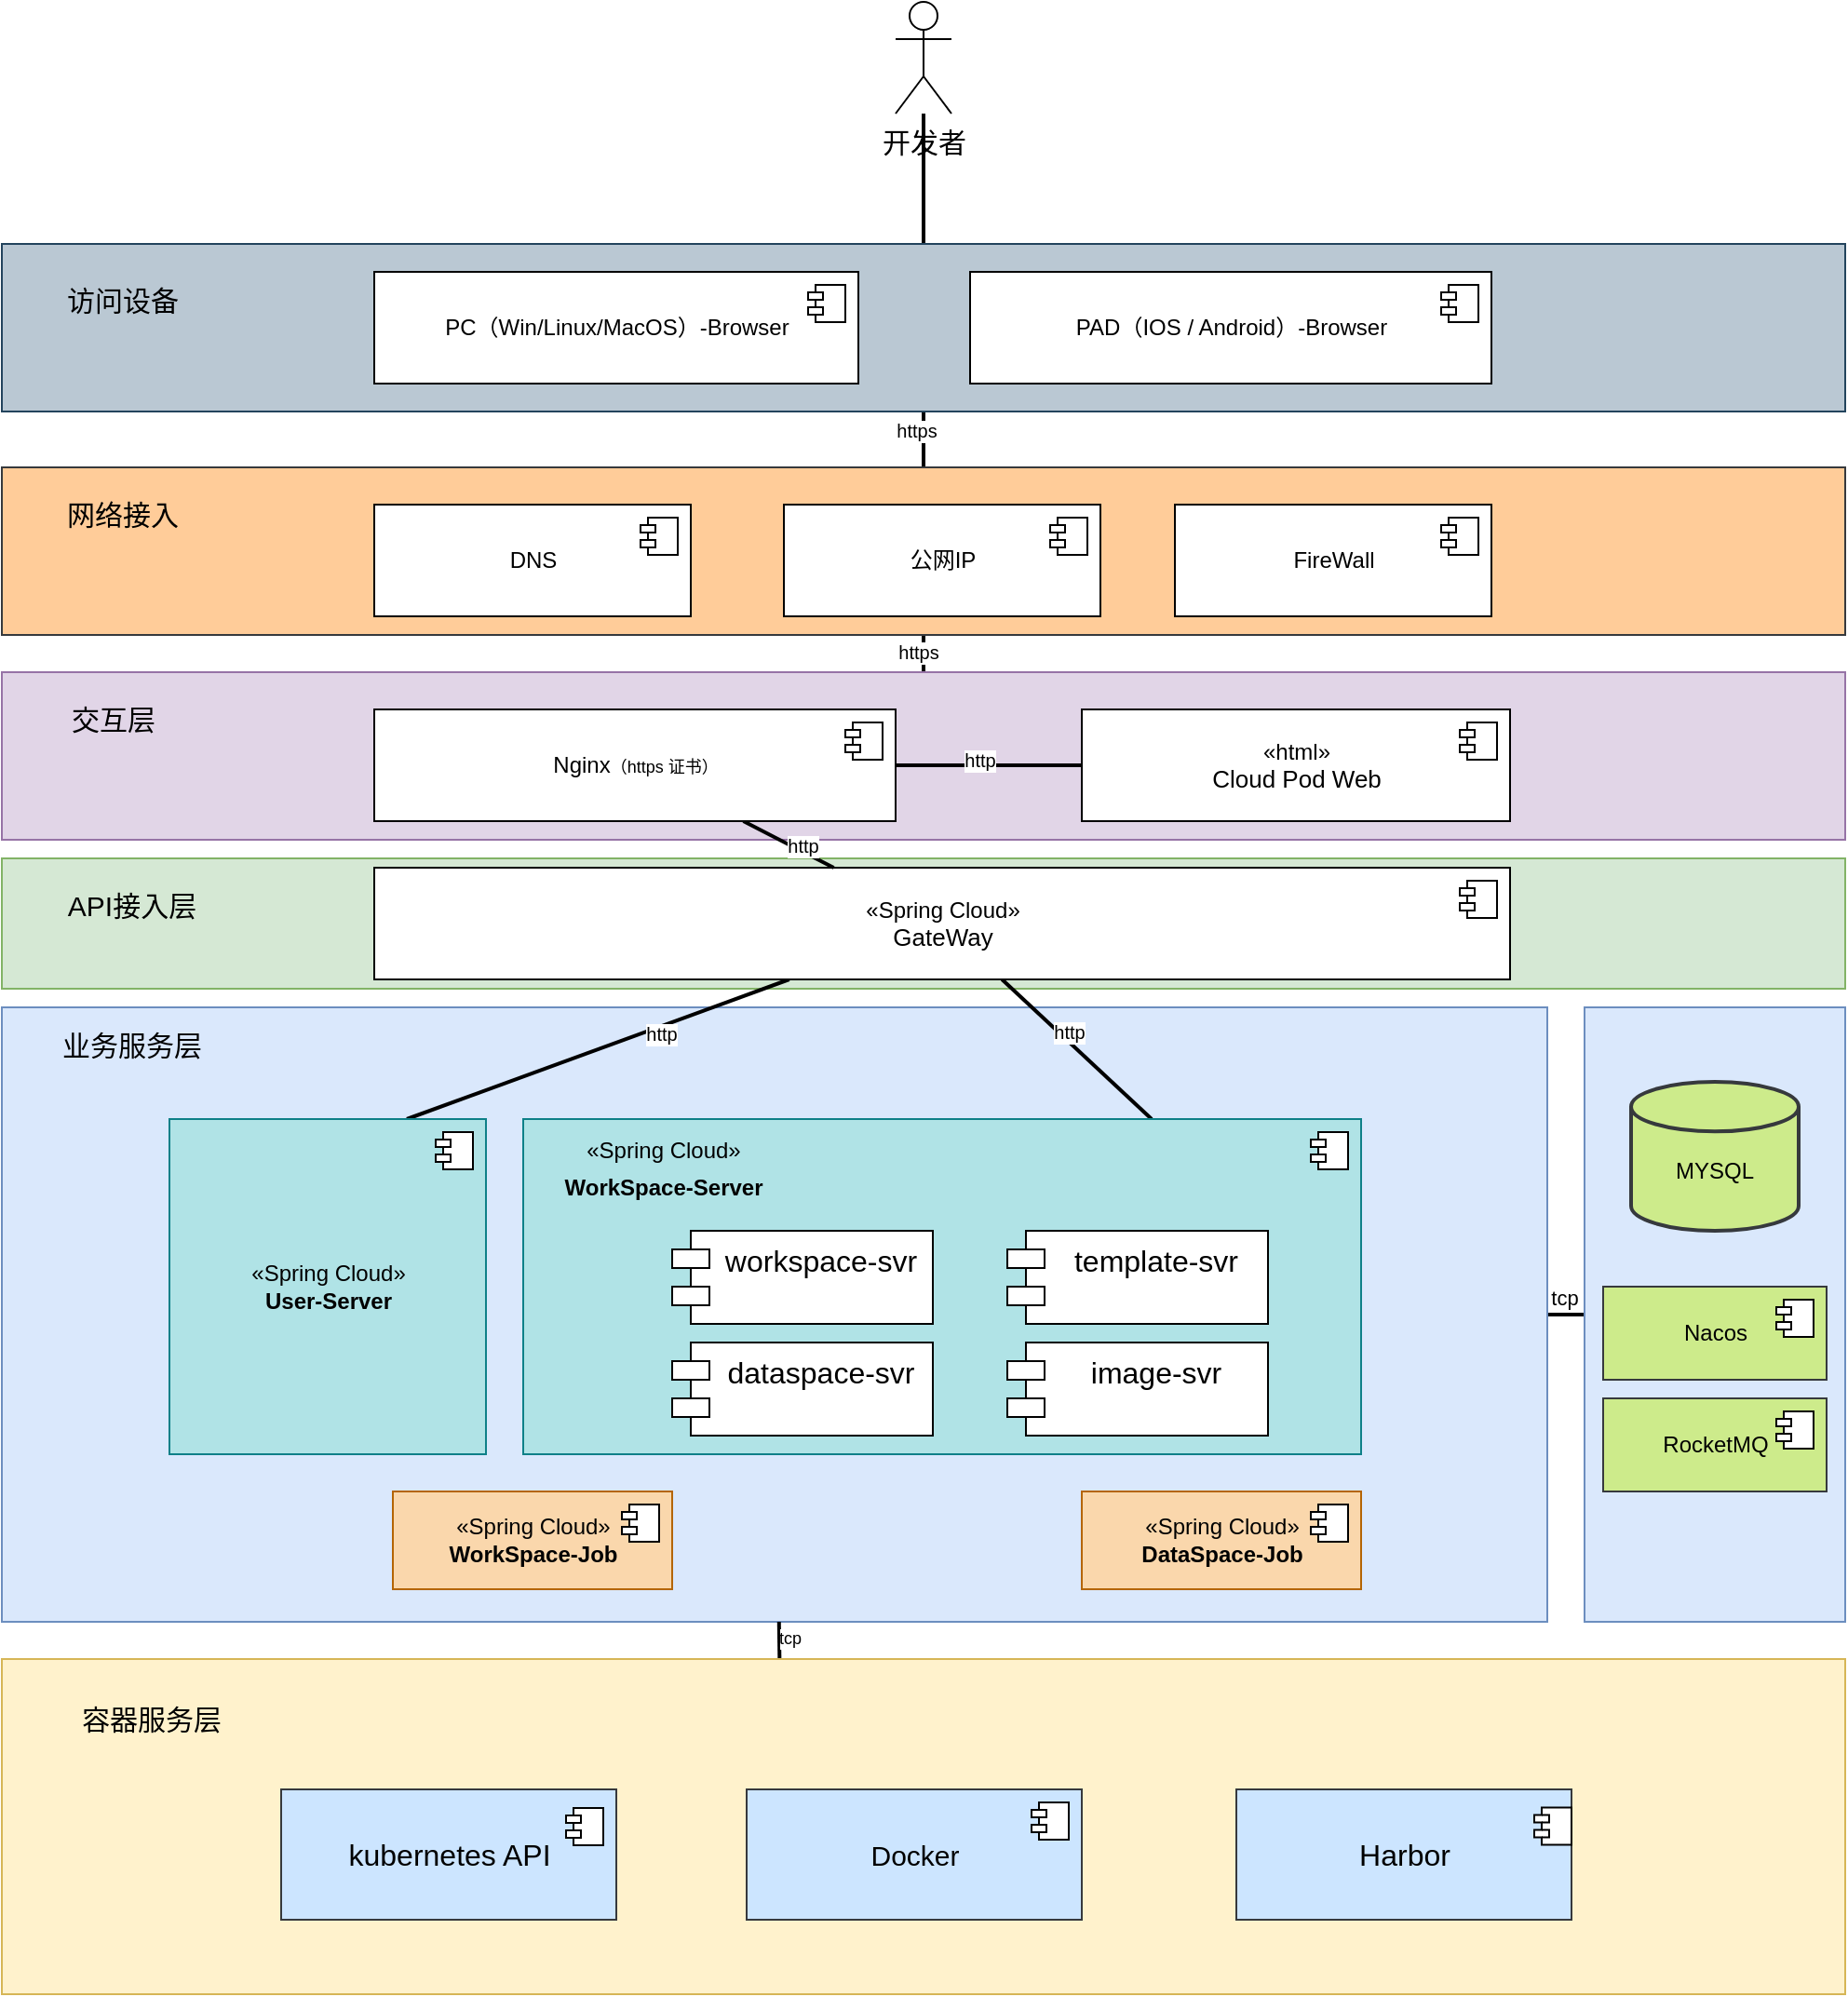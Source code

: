 <mxfile>
    <diagram id="vVA_o35hJ7-RhdYQv6_G" name="物理架构">
        <mxGraphModel dx="2088" dy="1441" grid="1" gridSize="10" guides="1" tooltips="1" connect="1" arrows="1" fold="1" page="1" pageScale="1" pageWidth="827" pageHeight="1169" math="0" shadow="0">
            <root>
                <mxCell id="0"/>
                <mxCell id="1" parent="0"/>
                <mxCell id="44" style="edgeStyle=none;html=1;strokeWidth=2;fontSize=16;endArrow=none;endFill=0;" parent="1" source="26" target="oEgxVoZ06rKnOK16Z4o3-8" edge="1">
                    <mxGeometry relative="1" as="geometry"/>
                </mxCell>
                <mxCell id="89" value="tcp" style="edgeLabel;html=1;align=center;verticalAlign=middle;resizable=0;points=[];" vertex="1" connectable="0" parent="44">
                    <mxGeometry x="0.12" y="-4" relative="1" as="geometry">
                        <mxPoint y="-5" as="offset"/>
                    </mxGeometry>
                </mxCell>
                <mxCell id="26" value="" style="rounded=0;whiteSpace=wrap;html=1;fillColor=#dae8fc;strokeColor=#6c8ebf;fontSize=15;" parent="1" vertex="1">
                    <mxGeometry x="-470" y="460" width="140" height="330" as="geometry"/>
                </mxCell>
                <mxCell id="oEgxVoZ06rKnOK16Z4o3-8" value="" style="rounded=0;whiteSpace=wrap;html=1;fillColor=#dae8fc;strokeColor=#6c8ebf;fontSize=15;" parent="1" vertex="1">
                    <mxGeometry x="-1320" y="460" width="830" height="330" as="geometry"/>
                </mxCell>
                <mxCell id="oEgxVoZ06rKnOK16Z4o3-9" value="业务服务层" style="text;html=1;strokeColor=none;fillColor=none;align=center;verticalAlign=middle;whiteSpace=wrap;rounded=0;fontSize=15;" parent="1" vertex="1">
                    <mxGeometry x="-1300" y="470" width="100" height="20" as="geometry"/>
                </mxCell>
                <mxCell id="zxybhiNNPWDu_kbE6-t5-33" style="edgeStyle=none;html=1;strokeWidth=2;fontSize=15;endArrow=none;endFill=0;endSize=6;" parent="1" source="zxybhiNNPWDu_kbE6-t5-13" target="75" edge="1">
                    <mxGeometry relative="1" as="geometry">
                        <mxPoint x="-825" y="-30" as="targetPoint"/>
                    </mxGeometry>
                </mxCell>
                <mxCell id="zxybhiNNPWDu_kbE6-t5-13" value="开发者" style="shape=umlActor;verticalLabelPosition=bottom;verticalAlign=top;html=1;fontSize=15;" parent="1" vertex="1">
                    <mxGeometry x="-840" y="-80" width="30" height="60" as="geometry"/>
                </mxCell>
                <mxCell id="85" style="edgeStyle=none;html=1;strokeWidth=2;fontSize=10;endArrow=none;endFill=0;" parent="1" source="zxybhiNNPWDu_kbE6-t5-24" target="67" edge="1">
                    <mxGeometry relative="1" as="geometry"/>
                </mxCell>
                <mxCell id="86" value="https" style="edgeLabel;html=1;align=center;verticalAlign=middle;resizable=0;points=[];fontSize=10;" parent="85" vertex="1" connectable="0">
                    <mxGeometry x="0.159" y="3" relative="1" as="geometry">
                        <mxPoint as="offset"/>
                    </mxGeometry>
                </mxCell>
                <mxCell id="zxybhiNNPWDu_kbE6-t5-24" value="" style="rounded=0;whiteSpace=wrap;html=1;fontSize=13;fillColor=#e1d5e7;strokeColor=#9673a6;" parent="1" vertex="1">
                    <mxGeometry x="-1320" y="280" width="990" height="90" as="geometry"/>
                </mxCell>
                <mxCell id="zxybhiNNPWDu_kbE6-t5-28" value="交互层" style="text;html=1;strokeColor=none;fillColor=none;align=center;verticalAlign=middle;whiteSpace=wrap;rounded=0;fontSize=15;" parent="1" vertex="1">
                    <mxGeometry x="-1290" y="290" width="60" height="30" as="geometry"/>
                </mxCell>
                <mxCell id="oEgxVoZ06rKnOK16Z4o3-18" style="edgeStyle=none;html=1;endArrow=none;endFill=0;fontSize=15;strokeWidth=2;entryX=0.422;entryY=0.041;entryDx=0;entryDy=0;entryPerimeter=0;" parent="1" source="oEgxVoZ06rKnOK16Z4o3-8" target="oEgxVoZ06rKnOK16Z4o3-11" edge="1">
                    <mxGeometry relative="1" as="geometry">
                        <mxPoint x="-905" y="810" as="sourcePoint"/>
                    </mxGeometry>
                </mxCell>
                <mxCell id="88" value="tcp" style="edgeLabel;html=1;align=center;verticalAlign=middle;resizable=0;points=[];fontSize=9;" parent="oEgxVoZ06rKnOK16Z4o3-18" vertex="1" connectable="0">
                    <mxGeometry x="-0.343" y="5" relative="1" as="geometry">
                        <mxPoint as="offset"/>
                    </mxGeometry>
                </mxCell>
                <mxCell id="2" value="" style="rounded=0;whiteSpace=wrap;html=1;fontSize=13;fillColor=#d5e8d4;strokeColor=#82b366;" parent="1" vertex="1">
                    <mxGeometry x="-1320" y="380" width="990" height="70" as="geometry"/>
                </mxCell>
                <mxCell id="5" value="API接入层" style="text;html=1;strokeColor=none;fillColor=none;align=center;verticalAlign=middle;whiteSpace=wrap;rounded=0;fontSize=15;" parent="1" vertex="1">
                    <mxGeometry x="-1290" y="390" width="80" height="30" as="geometry"/>
                </mxCell>
                <mxCell id="7" value="«html»&lt;br&gt;&lt;span style=&quot;font-size: 13px;&quot;&gt;Cloud Pod Web&lt;/span&gt;" style="html=1;dropTarget=0;" parent="1" vertex="1">
                    <mxGeometry x="-740" y="300" width="230" height="60" as="geometry"/>
                </mxCell>
                <mxCell id="8" value="" style="shape=module;jettyWidth=8;jettyHeight=4;" parent="7" vertex="1">
                    <mxGeometry x="1" width="20" height="20" relative="1" as="geometry">
                        <mxPoint x="-27" y="7" as="offset"/>
                    </mxGeometry>
                </mxCell>
                <mxCell id="54" style="edgeStyle=none;html=1;entryX=0.75;entryY=0;entryDx=0;entryDy=0;strokeWidth=2;fontSize=15;endArrow=none;endFill=0;" parent="1" source="9" target="11" edge="1">
                    <mxGeometry relative="1" as="geometry"/>
                </mxCell>
                <mxCell id="56" value="http" style="edgeLabel;html=1;align=center;verticalAlign=middle;resizable=0;points=[];fontSize=10;" parent="54" vertex="1" connectable="0">
                    <mxGeometry x="-0.311" y="3" relative="1" as="geometry">
                        <mxPoint x="1" as="offset"/>
                    </mxGeometry>
                </mxCell>
                <mxCell id="55" style="edgeStyle=none;html=1;entryX=0.75;entryY=0;entryDx=0;entryDy=0;strokeWidth=2;fontSize=15;endArrow=none;endFill=0;" parent="1" source="9" target="13" edge="1">
                    <mxGeometry relative="1" as="geometry"/>
                </mxCell>
                <mxCell id="57" value="http" style="edgeLabel;html=1;align=center;verticalAlign=middle;resizable=0;points=[];fontSize=10;" parent="55" vertex="1" connectable="0">
                    <mxGeometry x="-0.19" y="4" relative="1" as="geometry">
                        <mxPoint as="offset"/>
                    </mxGeometry>
                </mxCell>
                <mxCell id="9" value="«Spring Cloud»&lt;br&gt;&lt;span style=&quot;font-size: 13px;&quot;&gt;GateWay&lt;/span&gt;" style="html=1;dropTarget=0;" parent="1" vertex="1">
                    <mxGeometry x="-1120" y="385" width="610" height="60" as="geometry"/>
                </mxCell>
                <mxCell id="10" value="" style="shape=module;jettyWidth=8;jettyHeight=4;" parent="9" vertex="1">
                    <mxGeometry x="1" width="20" height="20" relative="1" as="geometry">
                        <mxPoint x="-27" y="7" as="offset"/>
                    </mxGeometry>
                </mxCell>
                <mxCell id="11" value="«Spring Cloud»&lt;br&gt;&lt;b&gt;User-Server&lt;/b&gt;" style="html=1;dropTarget=0;fillColor=#b0e3e6;strokeColor=#0e8088;" parent="1" vertex="1">
                    <mxGeometry x="-1230" y="520" width="170" height="180" as="geometry"/>
                </mxCell>
                <mxCell id="12" value="" style="shape=module;jettyWidth=8;jettyHeight=4;" parent="11" vertex="1">
                    <mxGeometry x="1" width="20" height="20" relative="1" as="geometry">
                        <mxPoint x="-27" y="7" as="offset"/>
                    </mxGeometry>
                </mxCell>
                <mxCell id="17" value="&lt;br&gt;MYSQL" style="strokeWidth=2;html=1;shape=mxgraph.flowchart.database;whiteSpace=wrap;fillColor=#cdeb8b;strokeColor=#36393d;" parent="1" vertex="1">
                    <mxGeometry x="-445" y="500" width="90" height="80" as="geometry"/>
                </mxCell>
                <mxCell id="18" value="«Spring Cloud»&lt;br&gt;&lt;b&gt;WorkSpace-Job&lt;/b&gt;" style="html=1;dropTarget=0;fillColor=#fad7ac;strokeColor=#b46504;" parent="1" vertex="1">
                    <mxGeometry x="-1110" y="720" width="150" height="52.5" as="geometry"/>
                </mxCell>
                <mxCell id="19" value="" style="shape=module;jettyWidth=8;jettyHeight=4;" parent="18" vertex="1">
                    <mxGeometry x="1" width="20" height="20" relative="1" as="geometry">
                        <mxPoint x="-27" y="7" as="offset"/>
                    </mxGeometry>
                </mxCell>
                <mxCell id="20" value="«Spring Cloud»&lt;br&gt;&lt;b&gt;DataSpace-Job&lt;/b&gt;" style="html=1;dropTarget=0;fillColor=#fad7ac;strokeColor=#b46504;" parent="1" vertex="1">
                    <mxGeometry x="-740" y="720" width="150" height="52.5" as="geometry"/>
                </mxCell>
                <mxCell id="21" value="" style="shape=module;jettyWidth=8;jettyHeight=4;" parent="20" vertex="1">
                    <mxGeometry x="1" width="20" height="20" relative="1" as="geometry">
                        <mxPoint x="-27" y="7" as="offset"/>
                    </mxGeometry>
                </mxCell>
                <mxCell id="22" value="Nacos" style="html=1;dropTarget=0;fillColor=#cdeb8b;strokeColor=#36393d;" parent="1" vertex="1">
                    <mxGeometry x="-460" y="610" width="120" height="50" as="geometry"/>
                </mxCell>
                <mxCell id="23" value="" style="shape=module;jettyWidth=8;jettyHeight=4;" parent="22" vertex="1">
                    <mxGeometry x="1" width="20" height="20" relative="1" as="geometry">
                        <mxPoint x="-27" y="7" as="offset"/>
                    </mxGeometry>
                </mxCell>
                <mxCell id="24" value="RocketMQ" style="html=1;dropTarget=0;fillColor=#cdeb8b;strokeColor=#36393d;" parent="1" vertex="1">
                    <mxGeometry x="-460" y="670" width="120" height="50" as="geometry"/>
                </mxCell>
                <mxCell id="25" value="" style="shape=module;jettyWidth=8;jettyHeight=4;" parent="24" vertex="1">
                    <mxGeometry x="1" width="20" height="20" relative="1" as="geometry">
                        <mxPoint x="-27" y="7" as="offset"/>
                    </mxGeometry>
                </mxCell>
                <mxCell id="43" value="" style="group;fontSize=13;" parent="1" vertex="1" connectable="0">
                    <mxGeometry x="-1320" y="810" width="990" height="180" as="geometry"/>
                </mxCell>
                <mxCell id="oEgxVoZ06rKnOK16Z4o3-11" value="" style="rounded=0;whiteSpace=wrap;html=1;container=0;fillColor=#fff2cc;strokeColor=#d6b656;fontSize=15;" parent="43" vertex="1">
                    <mxGeometry width="990" height="180" as="geometry"/>
                </mxCell>
                <mxCell id="oEgxVoZ06rKnOK16Z4o3-16" value="容器服务层" style="text;html=1;align=center;verticalAlign=middle;resizable=0;points=[];autosize=1;strokeColor=none;fillColor=none;fontSize=15;container=0;" parent="43" vertex="1">
                    <mxGeometry x="30" y="17.027" width="100" height="30" as="geometry"/>
                </mxCell>
                <mxCell id="31" value="kubernetes API" style="html=1;dropTarget=0;fillColor=#cce5ff;strokeColor=#36393d;fontSize=16;container=0;" parent="43" vertex="1">
                    <mxGeometry x="150" y="70" width="180" height="70" as="geometry"/>
                </mxCell>
                <mxCell id="41" value="Harbor" style="html=1;dropTarget=0;fillColor=#cce5ff;strokeColor=#36393d;fontSize=16;container=0;" parent="43" vertex="1">
                    <mxGeometry x="663" y="70" width="180" height="70" as="geometry"/>
                </mxCell>
                <mxCell id="32" value="" style="shape=module;jettyWidth=8;jettyHeight=4;container=0;" parent="43" vertex="1">
                    <mxGeometry x="303" y="80" width="20" height="20" as="geometry">
                        <mxPoint x="-27" y="7" as="offset"/>
                    </mxGeometry>
                </mxCell>
                <mxCell id="42" value="" style="shape=module;jettyWidth=8;jettyHeight=4;container=0;" parent="43" vertex="1">
                    <mxGeometry x="823" y="79.75" width="20" height="20" as="geometry">
                        <mxPoint x="-27" y="7" as="offset"/>
                    </mxGeometry>
                </mxCell>
                <mxCell id="46" value="&lt;span style=&quot;font-size: 15px;&quot;&gt;Docker&lt;/span&gt;" style="html=1;dropTarget=0;fontSize=15;fillColor=#cce5ff;strokeColor=#36393d;fontStyle=0" parent="43" vertex="1">
                    <mxGeometry x="400" y="70" width="180" height="70" as="geometry"/>
                </mxCell>
                <mxCell id="47" value="" style="shape=module;jettyWidth=8;jettyHeight=4;fontSize=16;" parent="46" vertex="1">
                    <mxGeometry x="1" width="20" height="20" relative="1" as="geometry">
                        <mxPoint x="-27" y="7" as="offset"/>
                    </mxGeometry>
                </mxCell>
                <mxCell id="13" value="" style="html=1;dropTarget=0;fillColor=#b0e3e6;strokeColor=#0e8088;" parent="1" vertex="1">
                    <mxGeometry x="-1040" y="520" width="450" height="180" as="geometry"/>
                </mxCell>
                <mxCell id="14" value="" style="shape=module;jettyWidth=8;jettyHeight=4;" parent="13" vertex="1">
                    <mxGeometry x="1" width="20" height="20" relative="1" as="geometry">
                        <mxPoint x="-27" y="7" as="offset"/>
                    </mxGeometry>
                </mxCell>
                <mxCell id="48" value="&lt;span style=&quot;font-size: 12px;&quot;&gt;«Spring Cloud»&lt;/span&gt;&lt;br style=&quot;border-color: var(--border-color); font-size: 12px;&quot;&gt;&lt;b style=&quot;border-color: var(--border-color); font-size: 12px;&quot;&gt;WorkSpace-Server&lt;/b&gt;" style="text;html=1;align=center;verticalAlign=middle;resizable=0;points=[];autosize=1;strokeColor=none;fillColor=none;fontSize=16;" parent="1" vertex="1">
                    <mxGeometry x="-1030" y="520" width="130" height="50" as="geometry"/>
                </mxCell>
                <mxCell id="49" value="workspace-svr" style="shape=module;align=left;spacingLeft=20;align=center;verticalAlign=top;fontSize=16;" parent="1" vertex="1">
                    <mxGeometry x="-960" y="580" width="140" height="50" as="geometry"/>
                </mxCell>
                <mxCell id="50" value="template-svr" style="shape=module;align=left;spacingLeft=20;align=center;verticalAlign=top;fontSize=16;" parent="1" vertex="1">
                    <mxGeometry x="-780" y="580" width="140" height="50" as="geometry"/>
                </mxCell>
                <mxCell id="51" value="dataspace-svr" style="shape=module;align=left;spacingLeft=20;align=center;verticalAlign=top;fontSize=16;" parent="1" vertex="1">
                    <mxGeometry x="-960" y="640" width="140" height="50" as="geometry"/>
                </mxCell>
                <mxCell id="52" value="image-svr" style="shape=module;align=left;spacingLeft=20;align=center;verticalAlign=top;fontSize=16;" parent="1" vertex="1">
                    <mxGeometry x="-780" y="640" width="140" height="50" as="geometry"/>
                </mxCell>
                <mxCell id="64" style="edgeStyle=none;html=1;strokeWidth=2;fontSize=10;endArrow=none;endFill=0;entryX=0.5;entryY=0;entryDx=0;entryDy=0;" parent="1" source="75" target="67" edge="1">
                    <mxGeometry relative="1" as="geometry">
                        <mxPoint x="-825" y="30" as="sourcePoint"/>
                        <mxPoint x="-880" y="170" as="targetPoint"/>
                    </mxGeometry>
                </mxCell>
                <mxCell id="87" value="https" style="edgeLabel;html=1;align=center;verticalAlign=middle;resizable=0;points=[];fontSize=10;" parent="64" vertex="1" connectable="0">
                    <mxGeometry x="-0.367" y="-4" relative="1" as="geometry">
                        <mxPoint as="offset"/>
                    </mxGeometry>
                </mxCell>
                <mxCell id="65" style="edgeStyle=none;html=1;strokeWidth=2;fontSize=10;endArrow=none;endFill=0;" parent="1" source="62" target="7" edge="1">
                    <mxGeometry relative="1" as="geometry"/>
                </mxCell>
                <mxCell id="84" value="http" style="edgeLabel;html=1;align=center;verticalAlign=middle;resizable=0;points=[];fontSize=10;" parent="65" vertex="1" connectable="0">
                    <mxGeometry x="-0.107" y="3" relative="1" as="geometry">
                        <mxPoint as="offset"/>
                    </mxGeometry>
                </mxCell>
                <mxCell id="66" style="edgeStyle=none;html=1;strokeWidth=2;fontSize=10;endArrow=none;endFill=0;" parent="1" source="62" target="9" edge="1">
                    <mxGeometry relative="1" as="geometry"/>
                </mxCell>
                <mxCell id="83" value="http" style="edgeLabel;html=1;align=center;verticalAlign=middle;resizable=0;points=[];fontSize=10;" parent="66" vertex="1" connectable="0">
                    <mxGeometry x="0.234" y="3" relative="1" as="geometry">
                        <mxPoint as="offset"/>
                    </mxGeometry>
                </mxCell>
                <mxCell id="62" value="Nginx&lt;font style=&quot;font-size: 9px;&quot;&gt;（https 证书）&lt;/font&gt;" style="html=1;dropTarget=0;" parent="1" vertex="1">
                    <mxGeometry x="-1120" y="300" width="280" height="60" as="geometry"/>
                </mxCell>
                <mxCell id="63" value="" style="shape=module;jettyWidth=8;jettyHeight=4;" parent="62" vertex="1">
                    <mxGeometry x="1" width="20" height="20" relative="1" as="geometry">
                        <mxPoint x="-27" y="7" as="offset"/>
                    </mxGeometry>
                </mxCell>
                <mxCell id="67" value="" style="rounded=0;whiteSpace=wrap;html=1;fontSize=13;fillColor=#ffcc99;strokeColor=#36393d;" parent="1" vertex="1">
                    <mxGeometry x="-1320" y="170" width="990" height="90" as="geometry"/>
                </mxCell>
                <mxCell id="68" value="网络接入" style="text;html=1;strokeColor=none;fillColor=none;align=center;verticalAlign=middle;whiteSpace=wrap;rounded=0;fontSize=15;" parent="1" vertex="1">
                    <mxGeometry x="-1290" y="180" width="70" height="30" as="geometry"/>
                </mxCell>
                <mxCell id="69" value="DNS" style="html=1;dropTarget=0;" parent="1" vertex="1">
                    <mxGeometry x="-1120" y="190" width="170" height="60" as="geometry"/>
                </mxCell>
                <mxCell id="70" value="" style="shape=module;jettyWidth=8;jettyHeight=4;" parent="69" vertex="1">
                    <mxGeometry x="1" width="20" height="20" relative="1" as="geometry">
                        <mxPoint x="-27" y="7" as="offset"/>
                    </mxGeometry>
                </mxCell>
                <mxCell id="71" value="公网IP" style="html=1;dropTarget=0;" parent="1" vertex="1">
                    <mxGeometry x="-900" y="190" width="170" height="60" as="geometry"/>
                </mxCell>
                <mxCell id="72" value="" style="shape=module;jettyWidth=8;jettyHeight=4;" parent="71" vertex="1">
                    <mxGeometry x="1" width="20" height="20" relative="1" as="geometry">
                        <mxPoint x="-27" y="7" as="offset"/>
                    </mxGeometry>
                </mxCell>
                <mxCell id="73" value="FireWall" style="html=1;dropTarget=0;" parent="1" vertex="1">
                    <mxGeometry x="-690" y="190" width="170" height="60" as="geometry"/>
                </mxCell>
                <mxCell id="74" value="" style="shape=module;jettyWidth=8;jettyHeight=4;" parent="73" vertex="1">
                    <mxGeometry x="1" width="20" height="20" relative="1" as="geometry">
                        <mxPoint x="-27" y="7" as="offset"/>
                    </mxGeometry>
                </mxCell>
                <mxCell id="75" value="" style="rounded=0;whiteSpace=wrap;html=1;fontSize=13;fillColor=#bac8d3;strokeColor=#23445d;" parent="1" vertex="1">
                    <mxGeometry x="-1320" y="50" width="990" height="90" as="geometry"/>
                </mxCell>
                <mxCell id="76" value="PC（Win/Linux/MacOS）-Browser" style="html=1;dropTarget=0;" parent="1" vertex="1">
                    <mxGeometry x="-1120" y="65" width="260" height="60" as="geometry"/>
                </mxCell>
                <mxCell id="77" value="" style="shape=module;jettyWidth=8;jettyHeight=4;" parent="76" vertex="1">
                    <mxGeometry x="1" width="20" height="20" relative="1" as="geometry">
                        <mxPoint x="-27" y="7" as="offset"/>
                    </mxGeometry>
                </mxCell>
                <mxCell id="78" value="访问设备" style="text;html=1;strokeColor=none;fillColor=none;align=center;verticalAlign=middle;whiteSpace=wrap;rounded=0;fontSize=15;" parent="1" vertex="1">
                    <mxGeometry x="-1290" y="65" width="70" height="30" as="geometry"/>
                </mxCell>
                <mxCell id="79" value="PAD（IOS / Android）-Browser" style="html=1;dropTarget=0;" parent="1" vertex="1">
                    <mxGeometry x="-800" y="65" width="280" height="60" as="geometry"/>
                </mxCell>
                <mxCell id="80" value="" style="shape=module;jettyWidth=8;jettyHeight=4;" parent="79" vertex="1">
                    <mxGeometry x="1" width="20" height="20" relative="1" as="geometry">
                        <mxPoint x="-27" y="7" as="offset"/>
                    </mxGeometry>
                </mxCell>
            </root>
        </mxGraphModel>
    </diagram>
</mxfile>